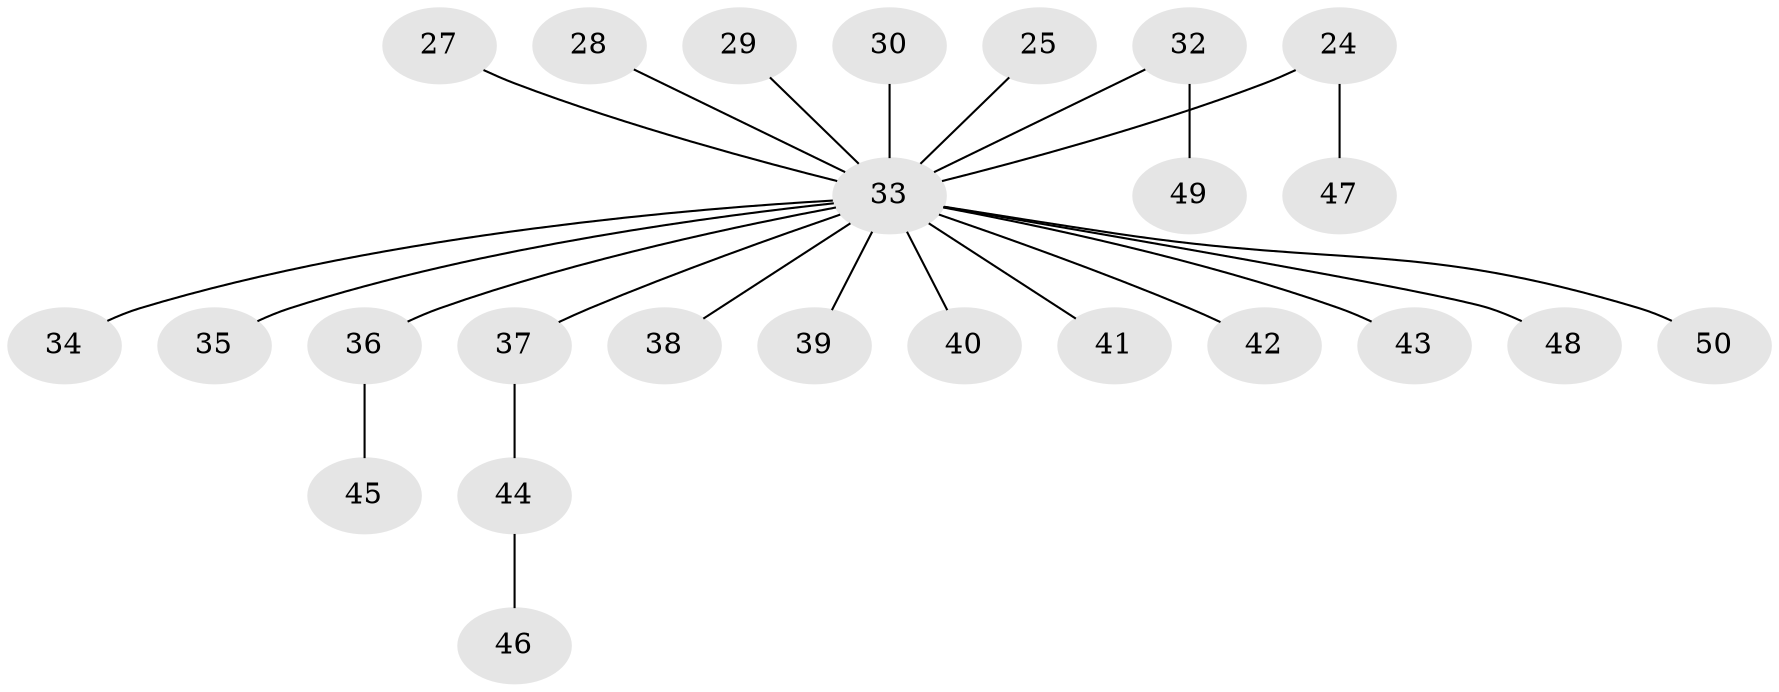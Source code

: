 // original degree distribution, {4: 0.1, 2: 0.26, 3: 0.1, 6: 0.04, 1: 0.5}
// Generated by graph-tools (version 1.1) at 2025/53/03/09/25 04:53:18]
// undirected, 25 vertices, 24 edges
graph export_dot {
graph [start="1"]
  node [color=gray90,style=filled];
  24;
  25;
  27;
  28;
  29;
  30;
  32;
  33 [super="+8+16+22+31"];
  34;
  35;
  36;
  37;
  38;
  39;
  40;
  41;
  42;
  43;
  44;
  45;
  46;
  47;
  48;
  49;
  50;
  24 -- 47;
  24 -- 33;
  25 -- 33;
  27 -- 33;
  28 -- 33;
  29 -- 33;
  30 -- 33;
  32 -- 49;
  32 -- 33;
  33 -- 36;
  33 -- 37;
  33 -- 34;
  33 -- 35;
  33 -- 38;
  33 -- 39;
  33 -- 40;
  33 -- 41;
  33 -- 42;
  33 -- 43;
  33 -- 48;
  33 -- 50;
  36 -- 45;
  37 -- 44;
  44 -- 46;
}
